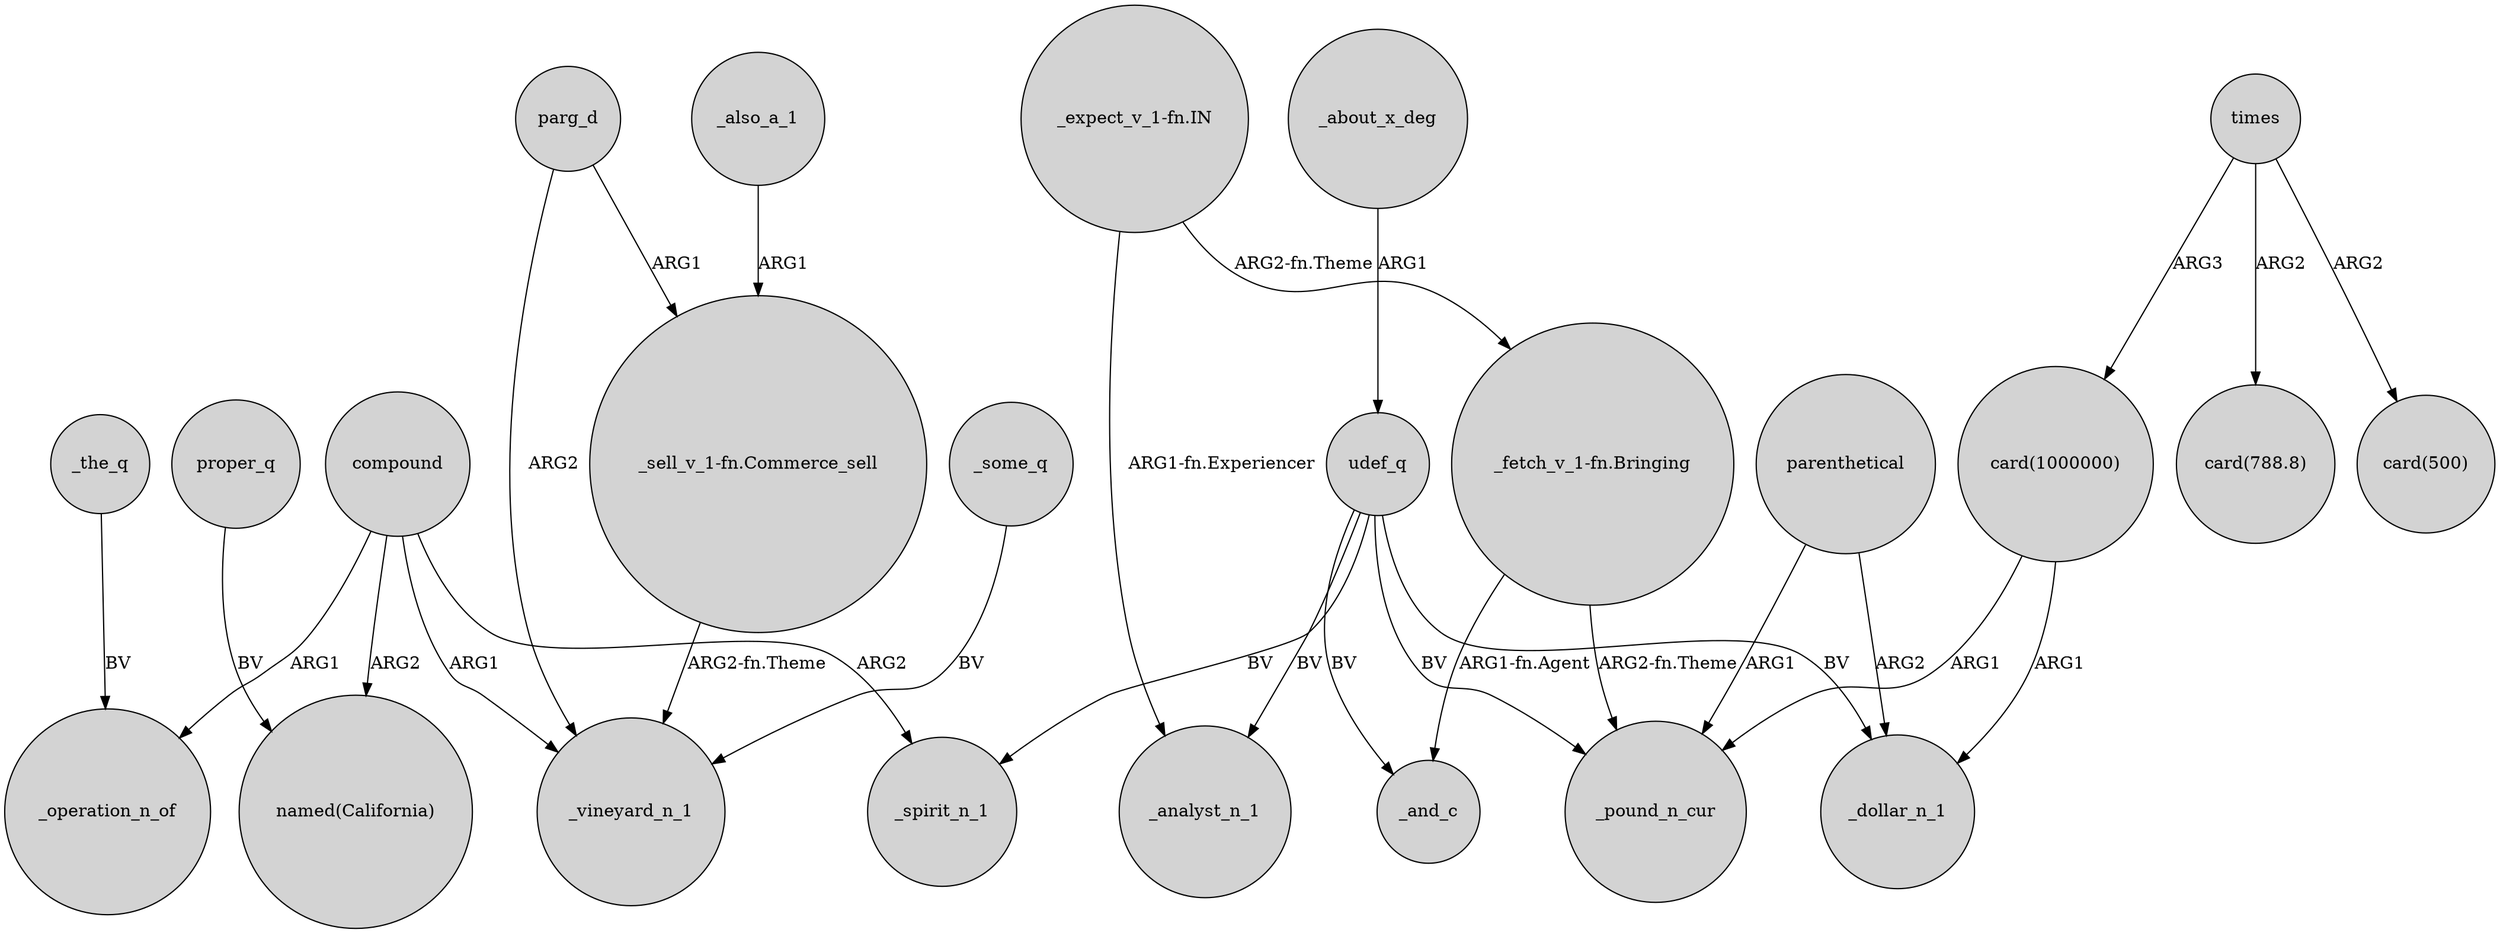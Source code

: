 digraph {
	node [shape=circle style=filled]
	compound -> _operation_n_of [label=ARG1]
	"card(1000000)" -> _dollar_n_1 [label=ARG1]
	_also_a_1 -> "_sell_v_1-fn.Commerce_sell" [label=ARG1]
	compound -> _vineyard_n_1 [label=ARG1]
	parg_d -> _vineyard_n_1 [label=ARG2]
	_the_q -> _operation_n_of [label=BV]
	"card(1000000)" -> _pound_n_cur [label=ARG1]
	parenthetical -> _dollar_n_1 [label=ARG2]
	proper_q -> "named(California)" [label=BV]
	parg_d -> "_sell_v_1-fn.Commerce_sell" [label=ARG1]
	udef_q -> _pound_n_cur [label=BV]
	"_fetch_v_1-fn.Bringing" -> _pound_n_cur [label="ARG2-fn.Theme"]
	_about_x_deg -> udef_q [label=ARG1]
	times -> "card(788.8)" [label=ARG2]
	"_sell_v_1-fn.Commerce_sell" -> _vineyard_n_1 [label="ARG2-fn.Theme"]
	"_fetch_v_1-fn.Bringing" -> _and_c [label="ARG1-fn.Agent"]
	parenthetical -> _pound_n_cur [label=ARG1]
	times -> "card(1000000)" [label=ARG3]
	times -> "card(500)" [label=ARG2]
	_some_q -> _vineyard_n_1 [label=BV]
	"_expect_v_1-fn.IN" -> "_fetch_v_1-fn.Bringing" [label="ARG2-fn.Theme"]
	compound -> _spirit_n_1 [label=ARG2]
	"_expect_v_1-fn.IN" -> _analyst_n_1 [label="ARG1-fn.Experiencer"]
	compound -> "named(California)" [label=ARG2]
	udef_q -> _and_c [label=BV]
	udef_q -> _spirit_n_1 [label=BV]
	udef_q -> _analyst_n_1 [label=BV]
	udef_q -> _dollar_n_1 [label=BV]
}
